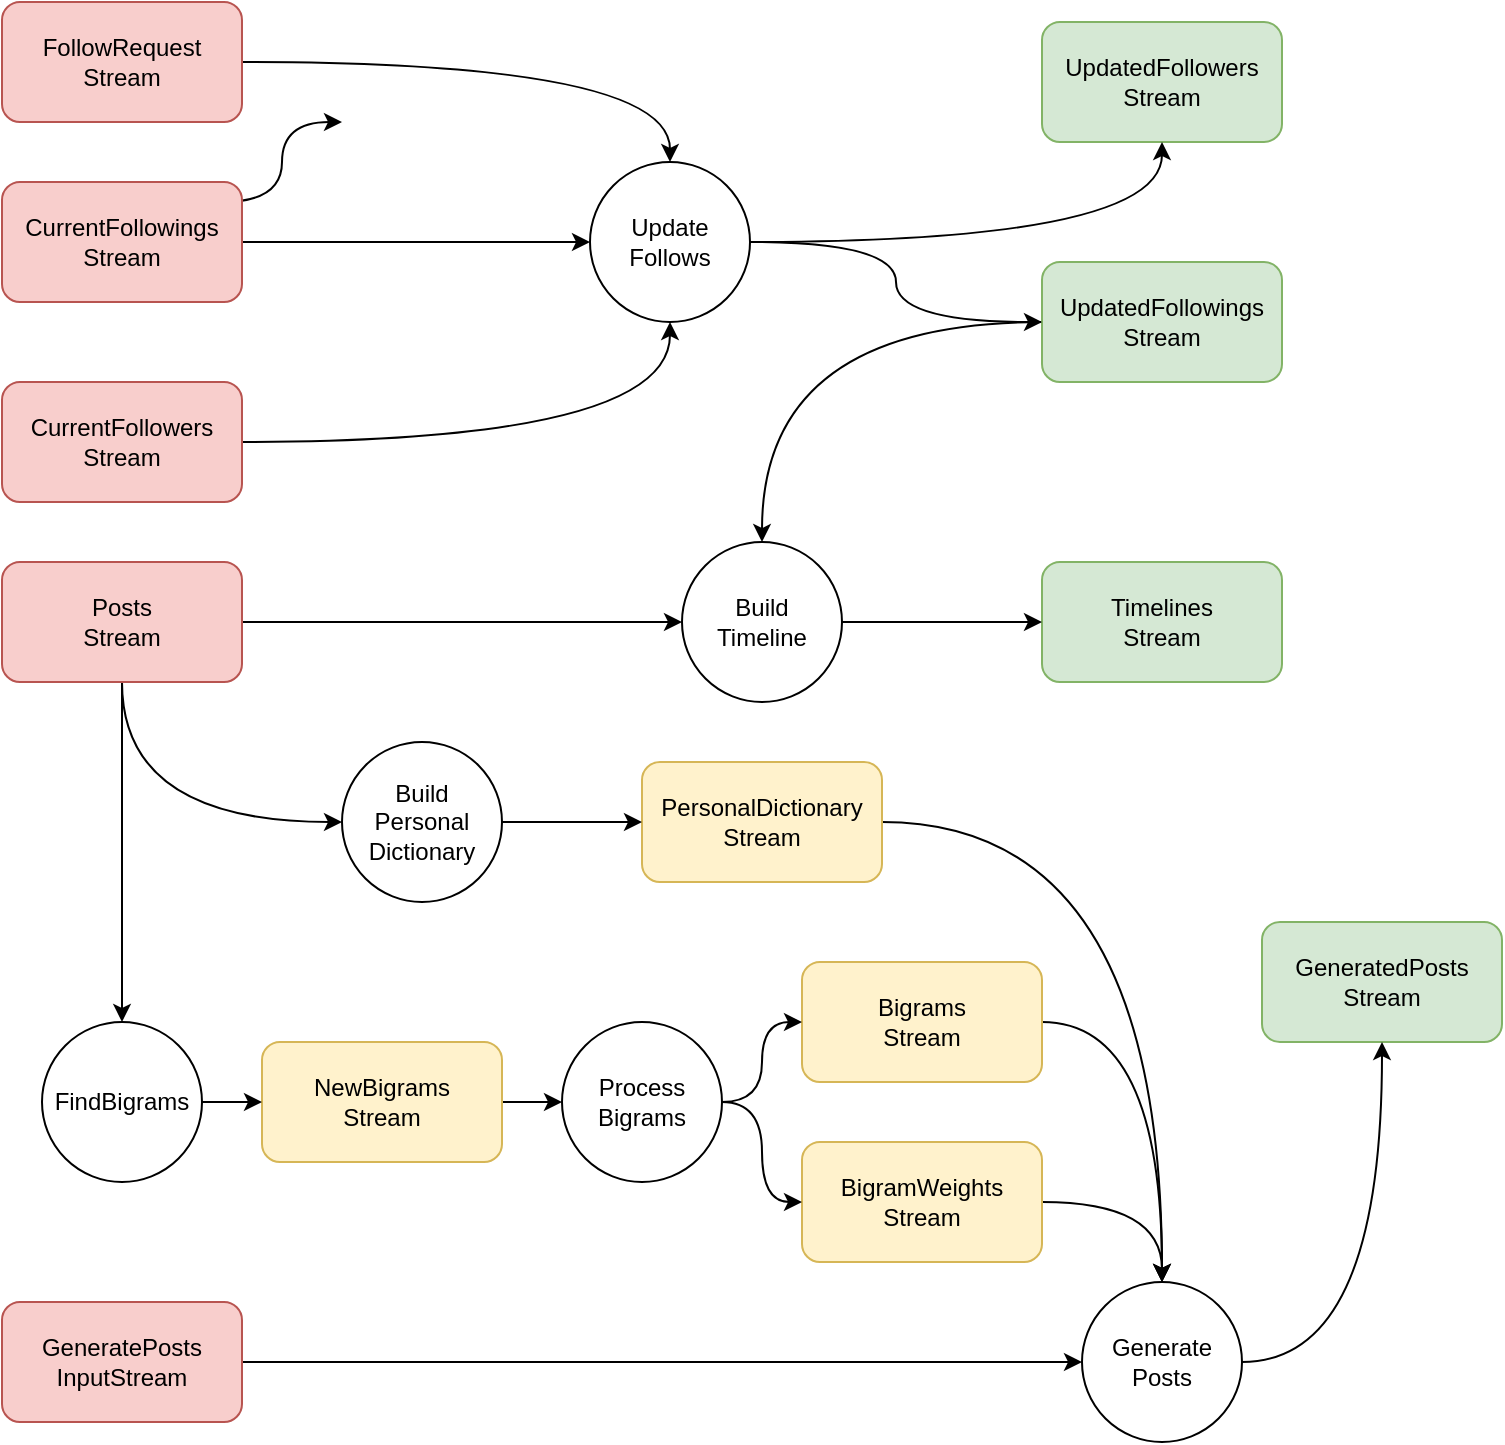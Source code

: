 <mxfile version="14.6.11" type="device"><diagram id="JLejQ_-pHV9k79WDn4vu" name="Page-1"><mxGraphModel dx="1038" dy="536" grid="1" gridSize="10" guides="1" tooltips="1" connect="1" arrows="1" fold="1" page="1" pageScale="1" pageWidth="827" pageHeight="1169" math="0" shadow="0"><root><mxCell id="0"/><mxCell id="1" parent="0"/><mxCell id="Sl7s-AR7URShg2lnCUr_-16" style="edgeStyle=orthogonalEdgeStyle;rounded=0;orthogonalLoop=1;jettySize=auto;html=1;" edge="1" parent="1" target="Sl7s-AR7URShg2lnCUr_-2"><mxGeometry relative="1" as="geometry"><mxPoint x="95" y="50" as="sourcePoint"/></mxGeometry></mxCell><mxCell id="Sl7s-AR7URShg2lnCUr_-19" style="edgeStyle=orthogonalEdgeStyle;rounded=0;orthogonalLoop=1;jettySize=auto;html=1;curved=1;" edge="1" parent="1" target="Sl7s-AR7URShg2lnCUr_-3"><mxGeometry relative="1" as="geometry"><mxPoint x="230" y="150" as="sourcePoint"/></mxGeometry></mxCell><mxCell id="Sl7s-AR7URShg2lnCUr_-20" style="edgeStyle=orthogonalEdgeStyle;rounded=0;orthogonalLoop=1;jettySize=auto;html=1;entryX=0;entryY=0.5;entryDx=0;entryDy=0;curved=1;" edge="1" parent="1" target="Sl7s-AR7URShg2lnCUr_-4"><mxGeometry relative="1" as="geometry"><mxPoint x="230" y="150" as="sourcePoint"/></mxGeometry></mxCell><mxCell id="Sl7s-AR7URShg2lnCUr_-29" style="edgeStyle=orthogonalEdgeStyle;rounded=0;orthogonalLoop=1;jettySize=auto;html=1;curved=1;" edge="1" parent="1" target="Sl7s-AR7URShg2lnCUr_-3"><mxGeometry relative="1" as="geometry"><mxPoint x="230" y="150" as="sourcePoint"/><mxPoint x="290" y="110" as="targetPoint"/><Array as="points"><mxPoint x="260" y="150"/><mxPoint x="260" y="110"/></Array></mxGeometry></mxCell><mxCell id="Sl7s-AR7URShg2lnCUr_-84" style="edgeStyle=orthogonalEdgeStyle;curved=1;rounded=0;orthogonalLoop=1;jettySize=auto;html=1;" edge="1" parent="1" source="Sl7s-AR7URShg2lnCUr_-75" target="Sl7s-AR7URShg2lnCUr_-83"><mxGeometry relative="1" as="geometry"/></mxCell><mxCell id="Sl7s-AR7URShg2lnCUr_-75" value="&lt;div&gt;FollowRequest&lt;/div&gt;&lt;div&gt;Stream&lt;br&gt;&lt;/div&gt;" style="rounded=1;whiteSpace=wrap;html=1;fillColor=#f8cecc;strokeColor=#b85450;" vertex="1" parent="1"><mxGeometry x="120" y="50" width="120" height="60" as="geometry"/></mxCell><mxCell id="Sl7s-AR7URShg2lnCUr_-85" style="edgeStyle=orthogonalEdgeStyle;curved=1;rounded=0;orthogonalLoop=1;jettySize=auto;html=1;" edge="1" parent="1" source="Sl7s-AR7URShg2lnCUr_-76" target="Sl7s-AR7URShg2lnCUr_-83"><mxGeometry relative="1" as="geometry"/></mxCell><mxCell id="Sl7s-AR7URShg2lnCUr_-76" value="&lt;div&gt;CurrentFollowings&lt;/div&gt;&lt;div&gt;Stream&lt;br&gt;&lt;/div&gt;" style="rounded=1;whiteSpace=wrap;html=1;fillColor=#f8cecc;strokeColor=#b85450;" vertex="1" parent="1"><mxGeometry x="120" y="140" width="120" height="60" as="geometry"/></mxCell><mxCell id="Sl7s-AR7URShg2lnCUr_-86" style="edgeStyle=orthogonalEdgeStyle;curved=1;rounded=0;orthogonalLoop=1;jettySize=auto;html=1;" edge="1" parent="1" source="Sl7s-AR7URShg2lnCUr_-78" target="Sl7s-AR7URShg2lnCUr_-83"><mxGeometry relative="1" as="geometry"/></mxCell><mxCell id="Sl7s-AR7URShg2lnCUr_-78" value="&lt;div&gt;CurrentFollowers&lt;/div&gt;&lt;div&gt;Stream&lt;br&gt;&lt;/div&gt;" style="rounded=1;whiteSpace=wrap;html=1;fillColor=#f8cecc;strokeColor=#b85450;" vertex="1" parent="1"><mxGeometry x="120" y="240" width="120" height="60" as="geometry"/></mxCell><mxCell id="Sl7s-AR7URShg2lnCUr_-90" style="edgeStyle=orthogonalEdgeStyle;curved=1;rounded=0;orthogonalLoop=1;jettySize=auto;html=1;" edge="1" parent="1" source="Sl7s-AR7URShg2lnCUr_-79" target="Sl7s-AR7URShg2lnCUr_-87"><mxGeometry relative="1" as="geometry"/></mxCell><mxCell id="Sl7s-AR7URShg2lnCUr_-104" style="edgeStyle=orthogonalEdgeStyle;curved=1;rounded=0;orthogonalLoop=1;jettySize=auto;html=1;" edge="1" parent="1" source="Sl7s-AR7URShg2lnCUr_-79" target="Sl7s-AR7URShg2lnCUr_-98"><mxGeometry relative="1" as="geometry"/></mxCell><mxCell id="Sl7s-AR7URShg2lnCUr_-105" style="edgeStyle=orthogonalEdgeStyle;curved=1;rounded=0;orthogonalLoop=1;jettySize=auto;html=1;" edge="1" parent="1" source="Sl7s-AR7URShg2lnCUr_-79" target="Sl7s-AR7URShg2lnCUr_-97"><mxGeometry relative="1" as="geometry"><Array as="points"><mxPoint x="180" y="460"/></Array></mxGeometry></mxCell><mxCell id="Sl7s-AR7URShg2lnCUr_-79" value="&lt;div&gt;Posts&lt;/div&gt;&lt;div&gt;Stream&lt;br&gt;&lt;/div&gt;" style="rounded=1;whiteSpace=wrap;html=1;fillColor=#f8cecc;strokeColor=#b85450;" vertex="1" parent="1"><mxGeometry x="120" y="330" width="120" height="60" as="geometry"/></mxCell><mxCell id="Sl7s-AR7URShg2lnCUr_-91" style="edgeStyle=orthogonalEdgeStyle;curved=1;rounded=0;orthogonalLoop=1;jettySize=auto;html=1;" edge="1" parent="1" source="Sl7s-AR7URShg2lnCUr_-80" target="Sl7s-AR7URShg2lnCUr_-87"><mxGeometry relative="1" as="geometry"/></mxCell><mxCell id="Sl7s-AR7URShg2lnCUr_-80" value="&lt;div&gt;UpdatedFollowings&lt;/div&gt;&lt;div&gt;Stream&lt;br&gt;&lt;/div&gt;" style="rounded=1;whiteSpace=wrap;html=1;fillColor=#d5e8d4;strokeColor=#82b366;" vertex="1" parent="1"><mxGeometry x="640" y="180" width="120" height="60" as="geometry"/></mxCell><mxCell id="Sl7s-AR7URShg2lnCUr_-81" value="&lt;div&gt;UpdatedFollowers&lt;/div&gt;&lt;div&gt;Stream&lt;br&gt;&lt;/div&gt;" style="rounded=1;whiteSpace=wrap;html=1;fillColor=#d5e8d4;strokeColor=#82b366;" vertex="1" parent="1"><mxGeometry x="640" y="60" width="120" height="60" as="geometry"/></mxCell><mxCell id="Sl7s-AR7URShg2lnCUr_-82" value="&lt;div&gt;Timelines&lt;/div&gt;&lt;div&gt;Stream&lt;/div&gt;" style="rounded=1;whiteSpace=wrap;html=1;fillColor=#d5e8d4;strokeColor=#82b366;" vertex="1" parent="1"><mxGeometry x="640" y="330" width="120" height="60" as="geometry"/></mxCell><mxCell id="Sl7s-AR7URShg2lnCUr_-88" style="edgeStyle=orthogonalEdgeStyle;curved=1;rounded=0;orthogonalLoop=1;jettySize=auto;html=1;" edge="1" parent="1" source="Sl7s-AR7URShg2lnCUr_-83" target="Sl7s-AR7URShg2lnCUr_-80"><mxGeometry relative="1" as="geometry"/></mxCell><mxCell id="Sl7s-AR7URShg2lnCUr_-89" style="edgeStyle=orthogonalEdgeStyle;curved=1;rounded=0;orthogonalLoop=1;jettySize=auto;html=1;" edge="1" parent="1" source="Sl7s-AR7URShg2lnCUr_-83" target="Sl7s-AR7URShg2lnCUr_-81"><mxGeometry relative="1" as="geometry"/></mxCell><mxCell id="Sl7s-AR7URShg2lnCUr_-83" value="&lt;div&gt;Update&lt;/div&gt;&lt;div&gt;Follows&lt;br&gt;&lt;/div&gt;" style="ellipse;whiteSpace=wrap;html=1;aspect=fixed;" vertex="1" parent="1"><mxGeometry x="414" y="130" width="80" height="80" as="geometry"/></mxCell><mxCell id="Sl7s-AR7URShg2lnCUr_-92" style="edgeStyle=orthogonalEdgeStyle;curved=1;rounded=0;orthogonalLoop=1;jettySize=auto;html=1;" edge="1" parent="1" source="Sl7s-AR7URShg2lnCUr_-87" target="Sl7s-AR7URShg2lnCUr_-82"><mxGeometry relative="1" as="geometry"/></mxCell><mxCell id="Sl7s-AR7URShg2lnCUr_-87" value="&lt;div&gt;Build&lt;/div&gt;&lt;div&gt;Timeline&lt;br&gt;&lt;/div&gt;" style="ellipse;whiteSpace=wrap;html=1;aspect=fixed;" vertex="1" parent="1"><mxGeometry x="460" y="320" width="80" height="80" as="geometry"/></mxCell><mxCell id="Sl7s-AR7URShg2lnCUr_-102" style="edgeStyle=orthogonalEdgeStyle;curved=1;rounded=0;orthogonalLoop=1;jettySize=auto;html=1;" edge="1" parent="1" source="Sl7s-AR7URShg2lnCUr_-93" target="Sl7s-AR7URShg2lnCUr_-99"><mxGeometry relative="1" as="geometry"/></mxCell><mxCell id="Sl7s-AR7URShg2lnCUr_-93" value="&lt;div&gt;NewBigrams&lt;/div&gt;&lt;div&gt;Stream&lt;br&gt;&lt;/div&gt;" style="rounded=1;whiteSpace=wrap;html=1;fillColor=#fff2cc;strokeColor=#d6b656;" vertex="1" parent="1"><mxGeometry x="250" y="570" width="120" height="60" as="geometry"/></mxCell><mxCell id="Sl7s-AR7URShg2lnCUr_-112" style="edgeStyle=orthogonalEdgeStyle;curved=1;rounded=0;orthogonalLoop=1;jettySize=auto;html=1;" edge="1" parent="1" source="Sl7s-AR7URShg2lnCUr_-94" target="Sl7s-AR7URShg2lnCUr_-108"><mxGeometry relative="1" as="geometry"/></mxCell><mxCell id="Sl7s-AR7URShg2lnCUr_-94" value="&lt;div&gt;Bigrams&lt;/div&gt;&lt;div&gt;Stream&lt;br&gt;&lt;/div&gt;" style="rounded=1;whiteSpace=wrap;html=1;fillColor=#fff2cc;strokeColor=#d6b656;" vertex="1" parent="1"><mxGeometry x="520" y="530" width="120" height="60" as="geometry"/></mxCell><mxCell id="Sl7s-AR7URShg2lnCUr_-111" style="edgeStyle=orthogonalEdgeStyle;curved=1;rounded=0;orthogonalLoop=1;jettySize=auto;html=1;" edge="1" parent="1" source="Sl7s-AR7URShg2lnCUr_-95" target="Sl7s-AR7URShg2lnCUr_-108"><mxGeometry relative="1" as="geometry"/></mxCell><mxCell id="Sl7s-AR7URShg2lnCUr_-95" value="&lt;div&gt;BigramWeights&lt;/div&gt;&lt;div&gt;Stream&lt;br&gt;&lt;/div&gt;" style="rounded=1;whiteSpace=wrap;html=1;fillColor=#fff2cc;strokeColor=#d6b656;" vertex="1" parent="1"><mxGeometry x="520" y="620" width="120" height="60" as="geometry"/></mxCell><mxCell id="Sl7s-AR7URShg2lnCUr_-113" style="edgeStyle=orthogonalEdgeStyle;curved=1;rounded=0;orthogonalLoop=1;jettySize=auto;html=1;" edge="1" parent="1" source="Sl7s-AR7URShg2lnCUr_-96" target="Sl7s-AR7URShg2lnCUr_-108"><mxGeometry relative="1" as="geometry"/></mxCell><mxCell id="Sl7s-AR7URShg2lnCUr_-96" value="&lt;div&gt;PersonalDictionary&lt;/div&gt;&lt;div&gt;Stream&lt;br&gt;&lt;/div&gt;" style="rounded=1;whiteSpace=wrap;html=1;fillColor=#fff2cc;strokeColor=#d6b656;" vertex="1" parent="1"><mxGeometry x="440" y="430" width="120" height="60" as="geometry"/></mxCell><mxCell id="Sl7s-AR7URShg2lnCUr_-103" style="edgeStyle=orthogonalEdgeStyle;curved=1;rounded=0;orthogonalLoop=1;jettySize=auto;html=1;" edge="1" parent="1" source="Sl7s-AR7URShg2lnCUr_-97" target="Sl7s-AR7URShg2lnCUr_-96"><mxGeometry relative="1" as="geometry"/></mxCell><mxCell id="Sl7s-AR7URShg2lnCUr_-97" value="&lt;div&gt;Build&lt;/div&gt;&lt;div&gt;Personal&lt;/div&gt;&lt;div&gt;Dictionary&lt;br&gt;&lt;/div&gt;" style="ellipse;whiteSpace=wrap;html=1;aspect=fixed;" vertex="1" parent="1"><mxGeometry x="290" y="420" width="80" height="80" as="geometry"/></mxCell><mxCell id="Sl7s-AR7URShg2lnCUr_-106" style="edgeStyle=orthogonalEdgeStyle;curved=1;rounded=0;orthogonalLoop=1;jettySize=auto;html=1;" edge="1" parent="1" source="Sl7s-AR7URShg2lnCUr_-98" target="Sl7s-AR7URShg2lnCUr_-93"><mxGeometry relative="1" as="geometry"/></mxCell><mxCell id="Sl7s-AR7URShg2lnCUr_-98" value="FindBigrams" style="ellipse;whiteSpace=wrap;html=1;aspect=fixed;" vertex="1" parent="1"><mxGeometry x="140" y="560" width="80" height="80" as="geometry"/></mxCell><mxCell id="Sl7s-AR7URShg2lnCUr_-100" style="edgeStyle=orthogonalEdgeStyle;curved=1;rounded=0;orthogonalLoop=1;jettySize=auto;html=1;" edge="1" parent="1" source="Sl7s-AR7URShg2lnCUr_-99" target="Sl7s-AR7URShg2lnCUr_-94"><mxGeometry relative="1" as="geometry"/></mxCell><mxCell id="Sl7s-AR7URShg2lnCUr_-101" style="edgeStyle=orthogonalEdgeStyle;curved=1;rounded=0;orthogonalLoop=1;jettySize=auto;html=1;" edge="1" parent="1" source="Sl7s-AR7URShg2lnCUr_-99" target="Sl7s-AR7URShg2lnCUr_-95"><mxGeometry relative="1" as="geometry"/></mxCell><mxCell id="Sl7s-AR7URShg2lnCUr_-99" value="&lt;div&gt;Process&lt;/div&gt;&lt;div&gt;Bigrams&lt;br&gt;&lt;/div&gt;" style="ellipse;whiteSpace=wrap;html=1;aspect=fixed;" vertex="1" parent="1"><mxGeometry x="400" y="560" width="80" height="80" as="geometry"/></mxCell><mxCell id="Sl7s-AR7URShg2lnCUr_-107" value="&lt;div&gt;GeneratedPosts&lt;/div&gt;&lt;div&gt;Stream&lt;br&gt;&lt;/div&gt;" style="rounded=1;whiteSpace=wrap;html=1;fillColor=#d5e8d4;strokeColor=#82b366;" vertex="1" parent="1"><mxGeometry x="750" y="510" width="120" height="60" as="geometry"/></mxCell><mxCell id="Sl7s-AR7URShg2lnCUr_-114" style="edgeStyle=orthogonalEdgeStyle;curved=1;rounded=0;orthogonalLoop=1;jettySize=auto;html=1;" edge="1" parent="1" source="Sl7s-AR7URShg2lnCUr_-108" target="Sl7s-AR7URShg2lnCUr_-107"><mxGeometry relative="1" as="geometry"/></mxCell><mxCell id="Sl7s-AR7URShg2lnCUr_-108" value="&lt;div&gt;Generate&lt;/div&gt;&lt;div&gt;Posts&lt;br&gt;&lt;/div&gt;" style="ellipse;whiteSpace=wrap;html=1;aspect=fixed;" vertex="1" parent="1"><mxGeometry x="660" y="690" width="80" height="80" as="geometry"/></mxCell><mxCell id="Sl7s-AR7URShg2lnCUr_-110" style="edgeStyle=orthogonalEdgeStyle;curved=1;rounded=0;orthogonalLoop=1;jettySize=auto;html=1;" edge="1" parent="1" source="Sl7s-AR7URShg2lnCUr_-109" target="Sl7s-AR7URShg2lnCUr_-108"><mxGeometry relative="1" as="geometry"/></mxCell><mxCell id="Sl7s-AR7URShg2lnCUr_-109" value="&lt;div&gt;GeneratePosts&lt;/div&gt;&lt;div&gt;InputStream&lt;br&gt;&lt;/div&gt;" style="rounded=1;whiteSpace=wrap;html=1;fillColor=#f8cecc;strokeColor=#b85450;" vertex="1" parent="1"><mxGeometry x="120" y="700" width="120" height="60" as="geometry"/></mxCell></root></mxGraphModel></diagram></mxfile>